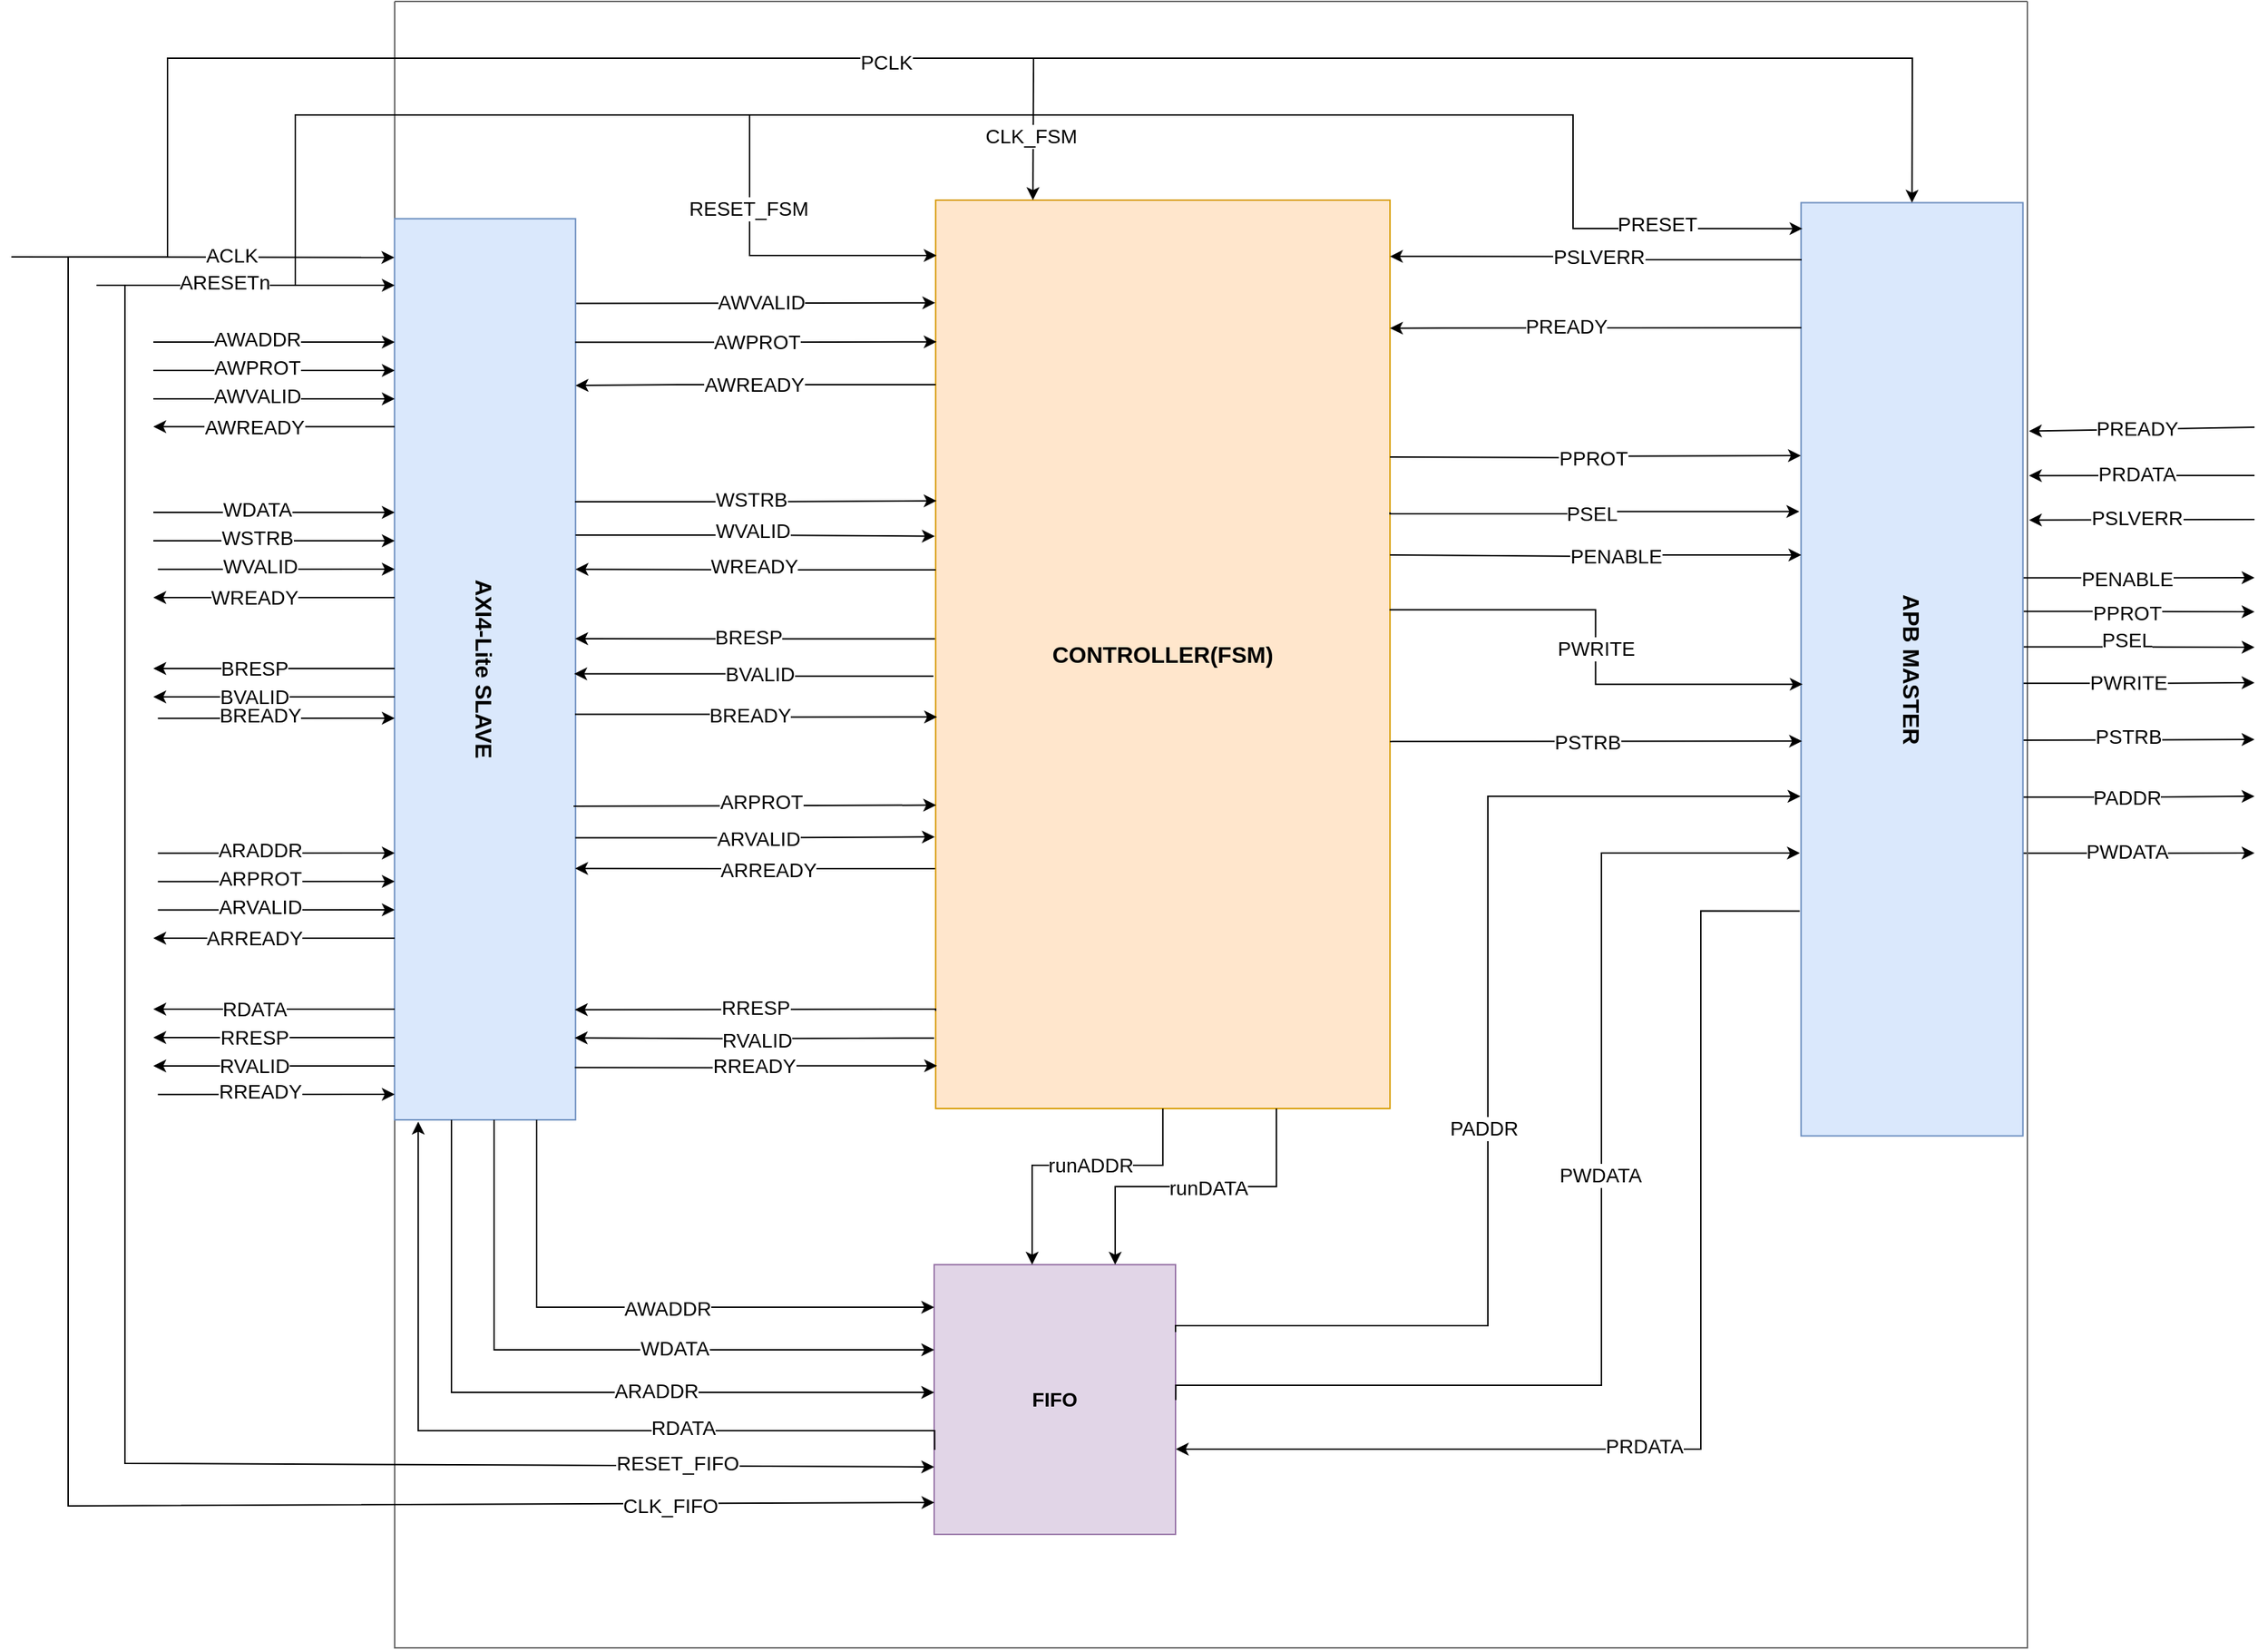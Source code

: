 <mxfile version="22.0.2" type="device">
  <diagram name="Страница — 1" id="JkBMAs6PX4Z9KeJ2yEXs">
    <mxGraphModel dx="1560" dy="1100" grid="1" gridSize="10" guides="1" tooltips="1" connect="1" arrows="1" fold="1" page="1" pageScale="1" pageWidth="827" pageHeight="1169" math="0" shadow="0">
      <root>
        <mxCell id="0" />
        <mxCell id="1" parent="0" />
        <mxCell id="YqVU-Yj3tgwoMbA_o4SS-303" style="edgeStyle=orthogonalEdgeStyle;rounded=0;orthogonalLoop=1;jettySize=auto;html=1;exitX=0.697;exitY=0.008;exitDx=0;exitDy=0;exitPerimeter=0;" parent="1" source="YqVU-Yj3tgwoMbA_o4SS-73" edge="1">
          <mxGeometry relative="1" as="geometry">
            <mxPoint x="1660" y="680" as="targetPoint" />
          </mxGeometry>
        </mxCell>
        <mxCell id="YqVU-Yj3tgwoMbA_o4SS-307" value="PWDATA" style="edgeLabel;html=1;align=center;verticalAlign=middle;resizable=0;points=[];fontSize=14;" parent="YqVU-Yj3tgwoMbA_o4SS-303" vertex="1" connectable="0">
          <mxGeometry x="-0.385" y="1" relative="1" as="geometry">
            <mxPoint x="24" as="offset" />
          </mxGeometry>
        </mxCell>
        <mxCell id="YqVU-Yj3tgwoMbA_o4SS-4" value="" style="swimlane;startSize=0;fillColor=#f5f5f5;fontColor=#333333;strokeColor=#666666;" parent="1" vertex="1">
          <mxGeometry x="350" y="80" width="1150" height="1160" as="geometry">
            <mxRectangle x="300" y="190" width="50" height="40" as="alternateBounds" />
          </mxGeometry>
        </mxCell>
        <mxCell id="YqVU-Yj3tgwoMbA_o4SS-167" style="edgeStyle=orthogonalEdgeStyle;rounded=0;orthogonalLoop=1;jettySize=auto;html=1;exitX=0.094;exitY=-0.009;exitDx=0;exitDy=0;exitPerimeter=0;entryX=-0.001;entryY=0.113;entryDx=0;entryDy=0;entryPerimeter=0;" parent="YqVU-Yj3tgwoMbA_o4SS-4" source="YqVU-Yj3tgwoMbA_o4SS-27" target="YqVU-Yj3tgwoMbA_o4SS-76" edge="1">
          <mxGeometry relative="1" as="geometry">
            <mxPoint x="126.235" y="224.697" as="sourcePoint" />
            <mxPoint x="381.07" y="200.426" as="targetPoint" />
            <Array as="points">
              <mxPoint x="126" y="213" />
            </Array>
          </mxGeometry>
        </mxCell>
        <mxCell id="YqVU-Yj3tgwoMbA_o4SS-277" value="&lt;font style=&quot;font-size: 14px;&quot;&gt;AWVALID&lt;/font&gt;" style="edgeLabel;html=1;align=center;verticalAlign=middle;resizable=0;points=[];" parent="YqVU-Yj3tgwoMbA_o4SS-167" vertex="1" connectable="0">
          <mxGeometry x="0.046" y="1" relative="1" as="geometry">
            <mxPoint as="offset" />
          </mxGeometry>
        </mxCell>
        <mxCell id="YqVU-Yj3tgwoMbA_o4SS-27" value="&lt;font size=&quot;1&quot; style=&quot;&quot;&gt;&lt;b style=&quot;font-size: 16px;&quot;&gt;AXI4-Lite SLAVE&lt;/b&gt;&lt;/font&gt;" style="rounded=0;whiteSpace=wrap;html=1;rotation=90;fillColor=#dae8fc;strokeColor=#6c8ebf;" parent="YqVU-Yj3tgwoMbA_o4SS-4" vertex="1">
          <mxGeometry x="-253.8" y="406.8" width="634.87" height="127.5" as="geometry" />
        </mxCell>
        <mxCell id="YqVU-Yj3tgwoMbA_o4SS-251" style="edgeStyle=orthogonalEdgeStyle;rounded=0;orthogonalLoop=1;jettySize=auto;html=1;exitX=0.759;exitY=1.006;exitDx=0;exitDy=0;exitPerimeter=0;entryX=1.001;entryY=0.689;entryDx=0;entryDy=0;entryPerimeter=0;" parent="YqVU-Yj3tgwoMbA_o4SS-4" source="YqVU-Yj3tgwoMbA_o4SS-73" target="YqVU-Yj3tgwoMbA_o4SS-75" edge="1">
          <mxGeometry relative="1" as="geometry">
            <mxPoint x="981" y="640" as="sourcePoint" />
            <mxPoint x="550" y="1010" as="targetPoint" />
            <Array as="points">
              <mxPoint x="920" y="641" />
              <mxPoint x="920" y="1020" />
              <mxPoint x="550" y="1020" />
            </Array>
          </mxGeometry>
        </mxCell>
        <mxCell id="YqVU-Yj3tgwoMbA_o4SS-252" value="PRDATA" style="edgeLabel;html=1;align=center;verticalAlign=middle;resizable=0;points=[];fontSize=14;" parent="YqVU-Yj3tgwoMbA_o4SS-251" vertex="1" connectable="0">
          <mxGeometry x="0.193" y="-2" relative="1" as="geometry">
            <mxPoint as="offset" />
          </mxGeometry>
        </mxCell>
        <mxCell id="YqVU-Yj3tgwoMbA_o4SS-300" style="edgeStyle=orthogonalEdgeStyle;rounded=0;orthogonalLoop=1;jettySize=auto;html=1;exitX=0.515;exitY=0.004;exitDx=0;exitDy=0;exitPerimeter=0;" parent="YqVU-Yj3tgwoMbA_o4SS-4" source="YqVU-Yj3tgwoMbA_o4SS-73" edge="1">
          <mxGeometry relative="1" as="geometry">
            <mxPoint x="1310" y="480" as="targetPoint" />
            <mxPoint x="1150" y="480" as="sourcePoint" />
          </mxGeometry>
        </mxCell>
        <mxCell id="YqVU-Yj3tgwoMbA_o4SS-310" value="PWRITE" style="edgeLabel;html=1;align=center;verticalAlign=middle;resizable=0;points=[];fontSize=14;" parent="YqVU-Yj3tgwoMbA_o4SS-300" vertex="1" connectable="0">
          <mxGeometry x="-0.422" y="1" relative="1" as="geometry">
            <mxPoint x="27" as="offset" />
          </mxGeometry>
        </mxCell>
        <mxCell id="YqVU-Yj3tgwoMbA_o4SS-301" style="edgeStyle=orthogonalEdgeStyle;rounded=0;orthogonalLoop=1;jettySize=auto;html=1;exitX=0.576;exitY=0.003;exitDx=0;exitDy=0;exitPerimeter=0;" parent="YqVU-Yj3tgwoMbA_o4SS-4" source="YqVU-Yj3tgwoMbA_o4SS-73" edge="1">
          <mxGeometry relative="1" as="geometry">
            <mxPoint x="1310" y="520" as="targetPoint" />
          </mxGeometry>
        </mxCell>
        <mxCell id="YqVU-Yj3tgwoMbA_o4SS-305" value="PSTRB" style="edgeLabel;html=1;align=center;verticalAlign=middle;resizable=0;points=[];fontSize=14;" parent="YqVU-Yj3tgwoMbA_o4SS-301" vertex="1" connectable="0">
          <mxGeometry x="-0.342" y="3" relative="1" as="geometry">
            <mxPoint x="20" as="offset" />
          </mxGeometry>
        </mxCell>
        <mxCell id="YqVU-Yj3tgwoMbA_o4SS-302" style="edgeStyle=orthogonalEdgeStyle;rounded=0;orthogonalLoop=1;jettySize=auto;html=1;exitX=0.637;exitY=0.007;exitDx=0;exitDy=0;exitPerimeter=0;" parent="YqVU-Yj3tgwoMbA_o4SS-4" source="YqVU-Yj3tgwoMbA_o4SS-73" edge="1">
          <mxGeometry relative="1" as="geometry">
            <mxPoint x="1310" y="560" as="targetPoint" />
          </mxGeometry>
        </mxCell>
        <mxCell id="YqVU-Yj3tgwoMbA_o4SS-306" value="PADDR" style="edgeLabel;html=1;align=center;verticalAlign=middle;resizable=0;points=[];fontSize=14;" parent="YqVU-Yj3tgwoMbA_o4SS-302" vertex="1" connectable="0">
          <mxGeometry x="-0.344" relative="1" as="geometry">
            <mxPoint x="20" as="offset" />
          </mxGeometry>
        </mxCell>
        <mxCell id="nNxSiZorHpoFTgcd2dXO-3" style="edgeStyle=orthogonalEdgeStyle;rounded=0;orthogonalLoop=1;jettySize=auto;html=1;exitX=0.438;exitY=-0.003;exitDx=0;exitDy=0;exitPerimeter=0;" edge="1" parent="YqVU-Yj3tgwoMbA_o4SS-4" source="YqVU-Yj3tgwoMbA_o4SS-73">
          <mxGeometry relative="1" as="geometry">
            <mxPoint x="1310" y="430" as="targetPoint" />
          </mxGeometry>
        </mxCell>
        <mxCell id="nNxSiZorHpoFTgcd2dXO-6" value="&lt;font style=&quot;font-size: 14px;&quot;&gt;PPROT&lt;/font&gt;" style="edgeLabel;html=1;align=center;verticalAlign=middle;resizable=0;points=[];" vertex="1" connectable="0" parent="nNxSiZorHpoFTgcd2dXO-3">
          <mxGeometry x="-0.213" y="-1" relative="1" as="geometry">
            <mxPoint x="8" as="offset" />
          </mxGeometry>
        </mxCell>
        <mxCell id="nNxSiZorHpoFTgcd2dXO-7" style="edgeStyle=orthogonalEdgeStyle;rounded=0;orthogonalLoop=1;jettySize=auto;html=1;exitX=0.476;exitY=-0.003;exitDx=0;exitDy=0;exitPerimeter=0;" edge="1" parent="YqVU-Yj3tgwoMbA_o4SS-4" source="YqVU-Yj3tgwoMbA_o4SS-73">
          <mxGeometry relative="1" as="geometry">
            <mxPoint x="1310" y="455" as="targetPoint" />
          </mxGeometry>
        </mxCell>
        <mxCell id="nNxSiZorHpoFTgcd2dXO-8" value="&lt;font style=&quot;font-size: 14px;&quot;&gt;PSEL&lt;/font&gt;" style="edgeLabel;html=1;align=center;verticalAlign=middle;resizable=0;points=[];" vertex="1" connectable="0" parent="nNxSiZorHpoFTgcd2dXO-7">
          <mxGeometry x="-0.151" relative="1" as="geometry">
            <mxPoint x="3" y="-5" as="offset" />
          </mxGeometry>
        </mxCell>
        <mxCell id="nNxSiZorHpoFTgcd2dXO-11" style="edgeStyle=orthogonalEdgeStyle;rounded=0;orthogonalLoop=1;jettySize=auto;html=1;exitX=0.402;exitY=0.002;exitDx=0;exitDy=0;exitPerimeter=0;" edge="1" parent="YqVU-Yj3tgwoMbA_o4SS-4" source="YqVU-Yj3tgwoMbA_o4SS-73">
          <mxGeometry relative="1" as="geometry">
            <mxPoint x="1310" y="406" as="targetPoint" />
          </mxGeometry>
        </mxCell>
        <mxCell id="nNxSiZorHpoFTgcd2dXO-12" value="&lt;font style=&quot;font-size: 14px;&quot;&gt;PENABLE&lt;/font&gt;" style="edgeLabel;html=1;align=center;verticalAlign=middle;resizable=0;points=[];" vertex="1" connectable="0" parent="nNxSiZorHpoFTgcd2dXO-11">
          <mxGeometry x="-0.126" y="-1" relative="1" as="geometry">
            <mxPoint x="2" as="offset" />
          </mxGeometry>
        </mxCell>
        <mxCell id="YqVU-Yj3tgwoMbA_o4SS-73" value="&lt;font size=&quot;1&quot; style=&quot;&quot;&gt;&lt;b style=&quot;font-size: 16px;&quot;&gt;APB MASTER&lt;/b&gt;&lt;/font&gt;" style="rounded=0;whiteSpace=wrap;html=1;rotation=90;fillColor=#dae8fc;strokeColor=#6c8ebf;" parent="YqVU-Yj3tgwoMbA_o4SS-4" vertex="1">
          <mxGeometry x="740" y="392.42" width="657.5" height="156.25" as="geometry" />
        </mxCell>
        <mxCell id="YqVU-Yj3tgwoMbA_o4SS-75" value="&lt;b&gt;&lt;font style=&quot;font-size: 14px;&quot;&gt;FIFO&lt;/font&gt;&lt;/b&gt;" style="rounded=0;whiteSpace=wrap;html=1;fillColor=#e1d5e7;strokeColor=#9673a6;" parent="YqVU-Yj3tgwoMbA_o4SS-4" vertex="1">
          <mxGeometry x="380" y="890" width="170" height="190" as="geometry" />
        </mxCell>
        <mxCell id="YqVU-Yj3tgwoMbA_o4SS-204" style="edgeStyle=orthogonalEdgeStyle;rounded=0;orthogonalLoop=1;jettySize=auto;html=1;exitX=-0.001;exitY=0.483;exitDx=0;exitDy=0;exitPerimeter=0;entryX=0.466;entryY=0.002;entryDx=0;entryDy=0;entryPerimeter=0;" parent="YqVU-Yj3tgwoMbA_o4SS-4" source="YqVU-Yj3tgwoMbA_o4SS-76" target="YqVU-Yj3tgwoMbA_o4SS-27" edge="1">
          <mxGeometry relative="1" as="geometry">
            <mxPoint x="381.07" y="439.996" as="sourcePoint" />
            <mxPoint x="125.785" y="453.651" as="targetPoint" />
          </mxGeometry>
        </mxCell>
        <mxCell id="YqVU-Yj3tgwoMbA_o4SS-205" value="BRESP" style="edgeLabel;html=1;align=center;verticalAlign=middle;resizable=0;points=[];fontSize=14;" parent="YqVU-Yj3tgwoMbA_o4SS-204" vertex="1" connectable="0">
          <mxGeometry x="0.041" y="-1" relative="1" as="geometry">
            <mxPoint as="offset" />
          </mxGeometry>
        </mxCell>
        <mxCell id="YqVU-Yj3tgwoMbA_o4SS-214" style="edgeStyle=orthogonalEdgeStyle;rounded=0;orthogonalLoop=1;jettySize=auto;html=1;exitX=0;exitY=0.736;exitDx=0;exitDy=0;exitPerimeter=0;entryX=0.721;entryY=0.002;entryDx=0;entryDy=0;entryPerimeter=0;" parent="YqVU-Yj3tgwoMbA_o4SS-4" source="YqVU-Yj3tgwoMbA_o4SS-76" target="YqVU-Yj3tgwoMbA_o4SS-27" edge="1">
          <mxGeometry relative="1" as="geometry">
            <mxPoint x="125.465" y="607.808" as="targetPoint" />
            <mxPoint x="381.07" y="622.192" as="sourcePoint" />
            <Array as="points" />
          </mxGeometry>
        </mxCell>
        <mxCell id="YqVU-Yj3tgwoMbA_o4SS-215" value="ARREADY" style="edgeLabel;html=1;align=center;verticalAlign=middle;resizable=0;points=[];fontSize=14;" parent="YqVU-Yj3tgwoMbA_o4SS-214" vertex="1" connectable="0">
          <mxGeometry x="-0.067" y="1" relative="1" as="geometry">
            <mxPoint as="offset" />
          </mxGeometry>
        </mxCell>
        <mxCell id="YqVU-Yj3tgwoMbA_o4SS-76" value="&lt;b&gt;&lt;font style=&quot;font-size: 16px;&quot;&gt;CONTROLLER(FSM)&lt;/font&gt;&lt;/b&gt;" style="rounded=0;whiteSpace=wrap;html=1;fillColor=#ffe6cc;strokeColor=#d79b00;" parent="YqVU-Yj3tgwoMbA_o4SS-4" vertex="1">
          <mxGeometry x="381.07" y="140" width="320" height="640" as="geometry" />
        </mxCell>
        <mxCell id="YqVU-Yj3tgwoMbA_o4SS-84" style="edgeStyle=orthogonalEdgeStyle;rounded=0;orthogonalLoop=1;jettySize=auto;html=1;exitX=0.75;exitY=1;exitDx=0;exitDy=0;entryX=0.75;entryY=0;entryDx=0;entryDy=0;" parent="YqVU-Yj3tgwoMbA_o4SS-4" source="YqVU-Yj3tgwoMbA_o4SS-76" target="YqVU-Yj3tgwoMbA_o4SS-75" edge="1">
          <mxGeometry relative="1" as="geometry">
            <mxPoint x="540" y="550" as="targetPoint" />
          </mxGeometry>
        </mxCell>
        <mxCell id="YqVU-Yj3tgwoMbA_o4SS-120" value="runDATA" style="edgeLabel;html=1;align=center;verticalAlign=middle;resizable=0;points=[];fontSize=14;" parent="YqVU-Yj3tgwoMbA_o4SS-84" vertex="1" connectable="0">
          <mxGeometry x="-0.076" y="1" relative="1" as="geometry">
            <mxPoint as="offset" />
          </mxGeometry>
        </mxCell>
        <mxCell id="YqVU-Yj3tgwoMbA_o4SS-87" style="edgeStyle=orthogonalEdgeStyle;rounded=0;orthogonalLoop=1;jettySize=auto;html=1;exitX=0.5;exitY=1;exitDx=0;exitDy=0;" parent="YqVU-Yj3tgwoMbA_o4SS-4" source="YqVU-Yj3tgwoMbA_o4SS-76" target="YqVU-Yj3tgwoMbA_o4SS-76" edge="1">
          <mxGeometry relative="1" as="geometry" />
        </mxCell>
        <mxCell id="YqVU-Yj3tgwoMbA_o4SS-171" style="edgeStyle=orthogonalEdgeStyle;rounded=0;orthogonalLoop=1;jettySize=auto;html=1;entryX=0.185;entryY=0;entryDx=0;entryDy=0;entryPerimeter=0;" parent="YqVU-Yj3tgwoMbA_o4SS-4" target="YqVU-Yj3tgwoMbA_o4SS-27" edge="1">
          <mxGeometry relative="1" as="geometry">
            <mxPoint x="381.07" y="270" as="sourcePoint" />
            <mxPoint x="130" y="270" as="targetPoint" />
            <Array as="points">
              <mxPoint x="200" y="270" />
            </Array>
          </mxGeometry>
        </mxCell>
        <mxCell id="YqVU-Yj3tgwoMbA_o4SS-271" value="&lt;font style=&quot;font-size: 14px;&quot;&gt;AWREADY&lt;/font&gt;" style="edgeLabel;html=1;align=center;verticalAlign=middle;resizable=0;points=[];" parent="YqVU-Yj3tgwoMbA_o4SS-171" vertex="1" connectable="0">
          <mxGeometry x="0.009" relative="1" as="geometry">
            <mxPoint as="offset" />
          </mxGeometry>
        </mxCell>
        <mxCell id="YqVU-Yj3tgwoMbA_o4SS-182" style="edgeStyle=orthogonalEdgeStyle;rounded=0;orthogonalLoop=1;jettySize=auto;html=1;exitX=0.314;exitY=0.003;exitDx=0;exitDy=0;exitPerimeter=0;entryX=0.002;entryY=0.331;entryDx=0;entryDy=0;entryPerimeter=0;" parent="YqVU-Yj3tgwoMbA_o4SS-4" source="YqVU-Yj3tgwoMbA_o4SS-27" target="YqVU-Yj3tgwoMbA_o4SS-76" edge="1">
          <mxGeometry relative="1" as="geometry">
            <mxPoint x="128.538" y="352.416" as="sourcePoint" />
            <mxPoint x="380" y="390" as="targetPoint" />
          </mxGeometry>
        </mxCell>
        <mxCell id="YqVU-Yj3tgwoMbA_o4SS-270" value="WSTRB" style="edgeLabel;html=1;align=center;verticalAlign=middle;resizable=0;points=[];fontSize=14;" parent="YqVU-Yj3tgwoMbA_o4SS-182" vertex="1" connectable="0">
          <mxGeometry x="-0.028" y="2" relative="1" as="geometry">
            <mxPoint as="offset" />
          </mxGeometry>
        </mxCell>
        <mxCell id="YqVU-Yj3tgwoMbA_o4SS-184" style="edgeStyle=orthogonalEdgeStyle;rounded=0;orthogonalLoop=1;jettySize=auto;html=1;entryX=0.002;entryY=0.156;entryDx=0;entryDy=0;entryPerimeter=0;exitX=0.137;exitY=0.002;exitDx=0;exitDy=0;exitPerimeter=0;" parent="YqVU-Yj3tgwoMbA_o4SS-4" source="YqVU-Yj3tgwoMbA_o4SS-27" target="YqVU-Yj3tgwoMbA_o4SS-76" edge="1">
          <mxGeometry relative="1" as="geometry">
            <Array as="points" />
          </mxGeometry>
        </mxCell>
        <mxCell id="YqVU-Yj3tgwoMbA_o4SS-272" value="Text" style="edgeLabel;html=1;align=center;verticalAlign=middle;resizable=0;points=[];" parent="YqVU-Yj3tgwoMbA_o4SS-184" vertex="1" connectable="0">
          <mxGeometry x="-0.008" y="1" relative="1" as="geometry">
            <mxPoint as="offset" />
          </mxGeometry>
        </mxCell>
        <mxCell id="YqVU-Yj3tgwoMbA_o4SS-273" value="&lt;font style=&quot;font-size: 14px;&quot;&gt;AWPROT&lt;/font&gt;" style="edgeLabel;html=1;align=center;verticalAlign=middle;resizable=0;points=[];" parent="YqVU-Yj3tgwoMbA_o4SS-184" vertex="1" connectable="0">
          <mxGeometry x="0.002" relative="1" as="geometry">
            <mxPoint as="offset" />
          </mxGeometry>
        </mxCell>
        <mxCell id="YqVU-Yj3tgwoMbA_o4SS-186" style="edgeStyle=orthogonalEdgeStyle;rounded=0;orthogonalLoop=1;jettySize=auto;html=1;exitX=0.351;exitY=0;exitDx=0;exitDy=0;exitPerimeter=0;entryX=-0.002;entryY=0.37;entryDx=0;entryDy=0;entryPerimeter=0;" parent="YqVU-Yj3tgwoMbA_o4SS-4" source="YqVU-Yj3tgwoMbA_o4SS-27" target="YqVU-Yj3tgwoMbA_o4SS-76" edge="1">
          <mxGeometry relative="1" as="geometry">
            <mxPoint x="130" y="376" as="sourcePoint" />
            <mxPoint x="380" y="380" as="targetPoint" />
            <Array as="points" />
          </mxGeometry>
        </mxCell>
        <mxCell id="YqVU-Yj3tgwoMbA_o4SS-269" value="WVALID" style="edgeLabel;html=1;align=center;verticalAlign=middle;resizable=0;points=[];fontSize=14;" parent="YqVU-Yj3tgwoMbA_o4SS-186" vertex="1" connectable="0">
          <mxGeometry x="-0.021" y="3" relative="1" as="geometry">
            <mxPoint as="offset" />
          </mxGeometry>
        </mxCell>
        <mxCell id="YqVU-Yj3tgwoMbA_o4SS-188" style="edgeStyle=orthogonalEdgeStyle;rounded=0;orthogonalLoop=1;jettySize=auto;html=1;exitX=0;exitY=0.407;exitDx=0;exitDy=0;exitPerimeter=0;entryX=0.389;entryY=0;entryDx=0;entryDy=0;entryPerimeter=0;" parent="YqVU-Yj3tgwoMbA_o4SS-4" source="YqVU-Yj3tgwoMbA_o4SS-76" target="YqVU-Yj3tgwoMbA_o4SS-27" edge="1">
          <mxGeometry relative="1" as="geometry">
            <mxPoint x="380" y="399.996" as="sourcePoint" />
            <mxPoint x="123.93" y="400.06" as="targetPoint" />
          </mxGeometry>
        </mxCell>
        <mxCell id="YqVU-Yj3tgwoMbA_o4SS-268" value="WREADY" style="edgeLabel;html=1;align=center;verticalAlign=middle;resizable=0;points=[];fontSize=14;" parent="YqVU-Yj3tgwoMbA_o4SS-188" vertex="1" connectable="0">
          <mxGeometry x="0.011" y="-2" relative="1" as="geometry">
            <mxPoint as="offset" />
          </mxGeometry>
        </mxCell>
        <mxCell id="YqVU-Yj3tgwoMbA_o4SS-190" style="edgeStyle=orthogonalEdgeStyle;rounded=0;orthogonalLoop=1;jettySize=auto;html=1;" parent="YqVU-Yj3tgwoMbA_o4SS-4" source="YqVU-Yj3tgwoMbA_o4SS-76" edge="1">
          <mxGeometry relative="1" as="geometry">
            <mxPoint x="449" y="890" as="targetPoint" />
            <Array as="points">
              <mxPoint x="541" y="820" />
              <mxPoint x="449" y="820" />
            </Array>
          </mxGeometry>
        </mxCell>
        <mxCell id="YqVU-Yj3tgwoMbA_o4SS-199" value="runADDR" style="edgeLabel;html=1;align=center;verticalAlign=middle;resizable=0;points=[];fontSize=14;" parent="YqVU-Yj3tgwoMbA_o4SS-190" vertex="1" connectable="0">
          <mxGeometry x="-0.099" relative="1" as="geometry">
            <mxPoint as="offset" />
          </mxGeometry>
        </mxCell>
        <mxCell id="YqVU-Yj3tgwoMbA_o4SS-191" style="edgeStyle=orthogonalEdgeStyle;rounded=0;orthogonalLoop=1;jettySize=auto;html=1;" parent="YqVU-Yj3tgwoMbA_o4SS-4" edge="1">
          <mxGeometry relative="1" as="geometry">
            <mxPoint x="100" y="788" as="sourcePoint" />
            <mxPoint x="380" y="920" as="targetPoint" />
            <Array as="points">
              <mxPoint x="100" y="788" />
              <mxPoint x="100" y="920" />
            </Array>
          </mxGeometry>
        </mxCell>
        <mxCell id="YqVU-Yj3tgwoMbA_o4SS-260" value="AWADDR" style="edgeLabel;html=1;align=center;verticalAlign=middle;resizable=0;points=[];fontSize=14;" parent="YqVU-Yj3tgwoMbA_o4SS-191" vertex="1" connectable="0">
          <mxGeometry x="0.085" y="-1" relative="1" as="geometry">
            <mxPoint as="offset" />
          </mxGeometry>
        </mxCell>
        <mxCell id="YqVU-Yj3tgwoMbA_o4SS-206" style="edgeStyle=orthogonalEdgeStyle;rounded=0;orthogonalLoop=1;jettySize=auto;html=1;exitX=-0.005;exitY=0.524;exitDx=0;exitDy=0;entryX=0.505;entryY=0.007;entryDx=0;entryDy=0;exitPerimeter=0;entryPerimeter=0;" parent="YqVU-Yj3tgwoMbA_o4SS-4" source="YqVU-Yj3tgwoMbA_o4SS-76" target="YqVU-Yj3tgwoMbA_o4SS-27" edge="1">
          <mxGeometry relative="1" as="geometry" />
        </mxCell>
        <mxCell id="YqVU-Yj3tgwoMbA_o4SS-207" value="BVALID" style="edgeLabel;html=1;align=center;verticalAlign=middle;resizable=0;points=[];fontSize=14;" parent="YqVU-Yj3tgwoMbA_o4SS-206" vertex="1" connectable="0">
          <mxGeometry x="-0.033" y="-2" relative="1" as="geometry">
            <mxPoint as="offset" />
          </mxGeometry>
        </mxCell>
        <mxCell id="YqVU-Yj3tgwoMbA_o4SS-208" style="edgeStyle=orthogonalEdgeStyle;rounded=0;orthogonalLoop=1;jettySize=auto;html=1;exitX=0.55;exitY=0.003;exitDx=0;exitDy=0;entryX=0.003;entryY=0.569;entryDx=0;entryDy=0;entryPerimeter=0;exitPerimeter=0;" parent="YqVU-Yj3tgwoMbA_o4SS-4" source="YqVU-Yj3tgwoMbA_o4SS-27" target="YqVU-Yj3tgwoMbA_o4SS-76" edge="1">
          <mxGeometry relative="1" as="geometry">
            <mxPoint x="130.87" y="500.003" as="sourcePoint" />
            <mxPoint x="380" y="504.279" as="targetPoint" />
          </mxGeometry>
        </mxCell>
        <mxCell id="YqVU-Yj3tgwoMbA_o4SS-209" value="BREADY" style="edgeLabel;html=1;align=center;verticalAlign=middle;resizable=0;points=[];fontSize=14;" parent="YqVU-Yj3tgwoMbA_o4SS-208" vertex="1" connectable="0">
          <mxGeometry x="-0.042" relative="1" as="geometry">
            <mxPoint as="offset" />
          </mxGeometry>
        </mxCell>
        <mxCell id="YqVU-Yj3tgwoMbA_o4SS-210" style="edgeStyle=orthogonalEdgeStyle;rounded=0;orthogonalLoop=1;jettySize=auto;html=1;entryX=0.001;entryY=0.666;entryDx=0;entryDy=0;entryPerimeter=0;" parent="YqVU-Yj3tgwoMbA_o4SS-4" target="YqVU-Yj3tgwoMbA_o4SS-76" edge="1">
          <mxGeometry relative="1" as="geometry">
            <mxPoint x="130" y="567" as="sourcePoint" />
            <mxPoint x="379.15" y="566.203" as="targetPoint" />
            <Array as="points">
              <mxPoint x="126" y="567" />
            </Array>
          </mxGeometry>
        </mxCell>
        <mxCell id="YqVU-Yj3tgwoMbA_o4SS-211" value="ARPROT" style="edgeLabel;html=1;align=center;verticalAlign=middle;resizable=0;points=[];fontSize=14;" parent="YqVU-Yj3tgwoMbA_o4SS-210" vertex="1" connectable="0">
          <mxGeometry x="0.046" y="3" relative="1" as="geometry">
            <mxPoint as="offset" />
          </mxGeometry>
        </mxCell>
        <mxCell id="YqVU-Yj3tgwoMbA_o4SS-212" style="edgeStyle=orthogonalEdgeStyle;rounded=0;orthogonalLoop=1;jettySize=auto;html=1;exitX=0.687;exitY=0.001;exitDx=0;exitDy=0;exitPerimeter=0;entryX=-0.002;entryY=0.701;entryDx=0;entryDy=0;entryPerimeter=0;" parent="YqVU-Yj3tgwoMbA_o4SS-4" source="YqVU-Yj3tgwoMbA_o4SS-27" target="YqVU-Yj3tgwoMbA_o4SS-76" edge="1">
          <mxGeometry relative="1" as="geometry">
            <mxPoint x="130" y="588" as="sourcePoint" />
            <mxPoint x="380.08" y="588.35" as="targetPoint" />
            <Array as="points">
              <mxPoint x="252" y="589" />
            </Array>
          </mxGeometry>
        </mxCell>
        <mxCell id="YqVU-Yj3tgwoMbA_o4SS-266" value="ARVALID" style="edgeLabel;html=1;align=center;verticalAlign=middle;resizable=0;points=[];fontSize=14;" parent="YqVU-Yj3tgwoMbA_o4SS-212" vertex="1" connectable="0">
          <mxGeometry x="0.017" relative="1" as="geometry">
            <mxPoint as="offset" />
          </mxGeometry>
        </mxCell>
        <mxCell id="YqVU-Yj3tgwoMbA_o4SS-219" style="edgeStyle=orthogonalEdgeStyle;rounded=0;orthogonalLoop=1;jettySize=auto;html=1;exitX=1;exitY=0.25;exitDx=0;exitDy=0;entryX=0.637;entryY=1.003;entryDx=0;entryDy=0;entryPerimeter=0;" parent="YqVU-Yj3tgwoMbA_o4SS-4" source="YqVU-Yj3tgwoMbA_o4SS-75" target="YqVU-Yj3tgwoMbA_o4SS-73" edge="1">
          <mxGeometry relative="1" as="geometry">
            <Array as="points">
              <mxPoint x="550" y="933" />
              <mxPoint x="770" y="933" />
              <mxPoint x="770" y="560" />
              <mxPoint x="990" y="560" />
            </Array>
          </mxGeometry>
        </mxCell>
        <mxCell id="YqVU-Yj3tgwoMbA_o4SS-221" value="PADDR" style="edgeLabel;html=1;align=center;verticalAlign=middle;resizable=0;points=[];fontSize=14;" parent="YqVU-Yj3tgwoMbA_o4SS-219" vertex="1" connectable="0">
          <mxGeometry x="-0.111" y="3" relative="1" as="geometry">
            <mxPoint as="offset" />
          </mxGeometry>
        </mxCell>
        <mxCell id="YqVU-Yj3tgwoMbA_o4SS-220" style="edgeStyle=orthogonalEdgeStyle;rounded=0;orthogonalLoop=1;jettySize=auto;html=1;exitX=1.001;exitY=0.502;exitDx=0;exitDy=0;exitPerimeter=0;entryX=0.696;entryY=1.005;entryDx=0;entryDy=0;entryPerimeter=0;" parent="YqVU-Yj3tgwoMbA_o4SS-4" source="YqVU-Yj3tgwoMbA_o4SS-75" target="YqVU-Yj3tgwoMbA_o4SS-73" edge="1">
          <mxGeometry relative="1" as="geometry">
            <mxPoint x="981" y="480" as="targetPoint" />
            <Array as="points">
              <mxPoint x="550" y="975" />
              <mxPoint x="850" y="975" />
              <mxPoint x="850" y="600" />
              <mxPoint x="990" y="600" />
            </Array>
          </mxGeometry>
        </mxCell>
        <mxCell id="YqVU-Yj3tgwoMbA_o4SS-222" value="PWDATA" style="edgeLabel;html=1;align=center;verticalAlign=middle;resizable=0;points=[];fontSize=14;" parent="YqVU-Yj3tgwoMbA_o4SS-220" vertex="1" connectable="0">
          <mxGeometry x="0.109" y="1" relative="1" as="geometry">
            <mxPoint as="offset" />
          </mxGeometry>
        </mxCell>
        <mxCell id="YqVU-Yj3tgwoMbA_o4SS-223" style="edgeStyle=orthogonalEdgeStyle;rounded=0;orthogonalLoop=1;jettySize=auto;html=1;entryX=0.862;entryY=0.001;entryDx=0;entryDy=0;entryPerimeter=0;exitX=0.001;exitY=0.889;exitDx=0;exitDy=0;exitPerimeter=0;" parent="YqVU-Yj3tgwoMbA_o4SS-4" edge="1">
          <mxGeometry relative="1" as="geometry">
            <mxPoint x="381.04" y="711.18" as="sourcePoint" />
            <mxPoint x="126.907" y="710.373" as="targetPoint" />
            <Array as="points">
              <mxPoint x="380.65" y="710" />
              <mxPoint x="349.65" y="710" />
            </Array>
          </mxGeometry>
        </mxCell>
        <mxCell id="YqVU-Yj3tgwoMbA_o4SS-265" value="RRESP" style="edgeLabel;html=1;align=center;verticalAlign=middle;resizable=0;points=[];fontSize=14;fontStyle=0;labelPosition=center;verticalLabelPosition=middle;" parent="YqVU-Yj3tgwoMbA_o4SS-223" vertex="1" connectable="0">
          <mxGeometry x="0.008" y="-1" relative="1" as="geometry">
            <mxPoint as="offset" />
          </mxGeometry>
        </mxCell>
        <mxCell id="YqVU-Yj3tgwoMbA_o4SS-225" style="edgeStyle=orthogonalEdgeStyle;rounded=0;orthogonalLoop=1;jettySize=auto;html=1;entryX=0.909;entryY=-0.009;entryDx=0;entryDy=0;entryPerimeter=0;exitX=0.002;exitY=0.936;exitDx=0;exitDy=0;exitPerimeter=0;" parent="YqVU-Yj3tgwoMbA_o4SS-4" edge="1">
          <mxGeometry relative="1" as="geometry">
            <mxPoint x="380.0" y="730.32" as="sourcePoint" />
            <mxPoint x="126.823" y="730.212" as="targetPoint" />
          </mxGeometry>
        </mxCell>
        <mxCell id="YqVU-Yj3tgwoMbA_o4SS-226" value="RVALID" style="edgeLabel;html=1;align=center;verticalAlign=middle;resizable=0;points=[];fontSize=14;fontStyle=0;labelPosition=center;verticalLabelPosition=middle;" parent="YqVU-Yj3tgwoMbA_o4SS-225" vertex="1" connectable="0">
          <mxGeometry x="-0.015" y="1" relative="1" as="geometry">
            <mxPoint x="-1" as="offset" />
          </mxGeometry>
        </mxCell>
        <mxCell id="YqVU-Yj3tgwoMbA_o4SS-227" style="edgeStyle=orthogonalEdgeStyle;rounded=0;orthogonalLoop=1;jettySize=auto;html=1;exitX=0.942;exitY=0.004;exitDx=0;exitDy=0;entryX=0.003;entryY=0.953;entryDx=0;entryDy=0;entryPerimeter=0;exitPerimeter=0;" parent="YqVU-Yj3tgwoMbA_o4SS-4" source="YqVU-Yj3tgwoMbA_o4SS-27" target="YqVU-Yj3tgwoMbA_o4SS-76" edge="1">
          <mxGeometry relative="1" as="geometry" />
        </mxCell>
        <mxCell id="YqVU-Yj3tgwoMbA_o4SS-228" value="RREADY" style="edgeLabel;html=1;align=center;verticalAlign=middle;resizable=0;points=[];fontSize=14;fontStyle=0;labelPosition=center;verticalLabelPosition=middle;" parent="YqVU-Yj3tgwoMbA_o4SS-227" vertex="1" connectable="0">
          <mxGeometry x="-0.021" y="1" relative="1" as="geometry">
            <mxPoint as="offset" />
          </mxGeometry>
        </mxCell>
        <mxCell id="YqVU-Yj3tgwoMbA_o4SS-230" style="edgeStyle=orthogonalEdgeStyle;rounded=0;orthogonalLoop=1;jettySize=auto;html=1;entryX=0.334;entryY=1.001;entryDx=0;entryDy=0;entryPerimeter=0;exitX=1;exitY=0.25;exitDx=0;exitDy=0;" parent="YqVU-Yj3tgwoMbA_o4SS-4" edge="1">
          <mxGeometry relative="1" as="geometry">
            <mxPoint x="701.07" y="321.02" as="sourcePoint" />
            <mxPoint x="990.469" y="320.0" as="targetPoint" />
          </mxGeometry>
        </mxCell>
        <mxCell id="YqVU-Yj3tgwoMbA_o4SS-231" value="PPROT" style="edgeLabel;html=1;align=center;verticalAlign=middle;resizable=0;points=[];fontSize=14;" parent="YqVU-Yj3tgwoMbA_o4SS-230" vertex="1" connectable="0">
          <mxGeometry x="-0.02" relative="1" as="geometry">
            <mxPoint as="offset" />
          </mxGeometry>
        </mxCell>
        <mxCell id="YqVU-Yj3tgwoMbA_o4SS-232" style="edgeStyle=orthogonalEdgeStyle;rounded=0;orthogonalLoop=1;jettySize=auto;html=1;exitX=1.003;exitY=0.31;exitDx=0;exitDy=0;entryX=0.331;entryY=1.008;entryDx=0;entryDy=0;entryPerimeter=0;exitPerimeter=0;" parent="YqVU-Yj3tgwoMbA_o4SS-4" target="YqVU-Yj3tgwoMbA_o4SS-73" edge="1">
          <mxGeometry relative="1" as="geometry">
            <mxPoint x="701.07" y="360.0" as="sourcePoint" />
            <mxPoint x="988.727" y="360.03" as="targetPoint" />
            <Array as="points">
              <mxPoint x="846" y="361" />
              <mxPoint x="846" y="359" />
            </Array>
          </mxGeometry>
        </mxCell>
        <mxCell id="YqVU-Yj3tgwoMbA_o4SS-233" value="PSEL" style="edgeLabel;html=1;align=center;verticalAlign=middle;resizable=0;points=[];fontSize=14;" parent="YqVU-Yj3tgwoMbA_o4SS-232" vertex="1" connectable="0">
          <mxGeometry x="-0.019" relative="1" as="geometry">
            <mxPoint as="offset" />
          </mxGeometry>
        </mxCell>
        <mxCell id="YqVU-Yj3tgwoMbA_o4SS-234" style="edgeStyle=orthogonalEdgeStyle;rounded=0;orthogonalLoop=1;jettySize=auto;html=1;exitX=1;exitY=0.25;exitDx=0;exitDy=0;entryX=0.442;entryY=0.999;entryDx=0;entryDy=0;entryPerimeter=0;" parent="YqVU-Yj3tgwoMbA_o4SS-4" edge="1">
          <mxGeometry relative="1" as="geometry">
            <mxPoint x="701.07" y="390.01" as="sourcePoint" />
            <mxPoint x="990.781" y="390.0" as="targetPoint" />
            <Array as="points">
              <mxPoint x="846" y="391.01" />
            </Array>
          </mxGeometry>
        </mxCell>
        <mxCell id="YqVU-Yj3tgwoMbA_o4SS-235" value="PENABLE" style="edgeLabel;html=1;align=center;verticalAlign=middle;resizable=0;points=[];fontSize=14;" parent="YqVU-Yj3tgwoMbA_o4SS-234" vertex="1" connectable="0">
          <mxGeometry x="0.1" y="-1" relative="1" as="geometry">
            <mxPoint as="offset" />
          </mxGeometry>
        </mxCell>
        <mxCell id="YqVU-Yj3tgwoMbA_o4SS-236" style="edgeStyle=orthogonalEdgeStyle;rounded=0;orthogonalLoop=1;jettySize=auto;html=1;entryX=0.516;entryY=0.993;entryDx=0;entryDy=0;entryPerimeter=0;exitX=0.999;exitY=0.451;exitDx=0;exitDy=0;exitPerimeter=0;" parent="YqVU-Yj3tgwoMbA_o4SS-4" source="YqVU-Yj3tgwoMbA_o4SS-76" target="YqVU-Yj3tgwoMbA_o4SS-73" edge="1">
          <mxGeometry relative="1" as="geometry">
            <Array as="points" />
          </mxGeometry>
        </mxCell>
        <mxCell id="YqVU-Yj3tgwoMbA_o4SS-237" value="PWRITE" style="edgeLabel;html=1;align=center;verticalAlign=middle;resizable=0;points=[];fontSize=14;" parent="YqVU-Yj3tgwoMbA_o4SS-236" vertex="1" connectable="0">
          <mxGeometry x="0.003" relative="1" as="geometry">
            <mxPoint as="offset" />
          </mxGeometry>
        </mxCell>
        <mxCell id="YqVU-Yj3tgwoMbA_o4SS-238" style="edgeStyle=orthogonalEdgeStyle;rounded=0;orthogonalLoop=1;jettySize=auto;html=1;entryX=0.577;entryY=0.996;entryDx=0;entryDy=0;entryPerimeter=0;exitX=1;exitY=0.596;exitDx=0;exitDy=0;exitPerimeter=0;" parent="YqVU-Yj3tgwoMbA_o4SS-4" source="YqVU-Yj3tgwoMbA_o4SS-76" target="YqVU-Yj3tgwoMbA_o4SS-73" edge="1">
          <mxGeometry relative="1" as="geometry">
            <Array as="points">
              <mxPoint x="703" y="521" />
            </Array>
          </mxGeometry>
        </mxCell>
        <mxCell id="YqVU-Yj3tgwoMbA_o4SS-239" value="PSTRB" style="edgeLabel;html=1;align=center;verticalAlign=middle;resizable=0;points=[];fontSize=14;" parent="YqVU-Yj3tgwoMbA_o4SS-238" vertex="1" connectable="0">
          <mxGeometry x="-0.044" relative="1" as="geometry">
            <mxPoint as="offset" />
          </mxGeometry>
        </mxCell>
        <mxCell id="YqVU-Yj3tgwoMbA_o4SS-240" style="edgeStyle=orthogonalEdgeStyle;rounded=0;orthogonalLoop=1;jettySize=auto;html=1;entryX=0.998;entryY=0.141;entryDx=0;entryDy=0;entryPerimeter=0;exitX=0.134;exitY=0.999;exitDx=0;exitDy=0;exitPerimeter=0;" parent="YqVU-Yj3tgwoMbA_o4SS-4" source="YqVU-Yj3tgwoMbA_o4SS-73" edge="1">
          <mxGeometry relative="1" as="geometry">
            <mxPoint x="990" y="230" as="sourcePoint" />
            <mxPoint x="701.08" y="230.24" as="targetPoint" />
            <Array as="points">
              <mxPoint x="701" y="230" />
            </Array>
          </mxGeometry>
        </mxCell>
        <mxCell id="YqVU-Yj3tgwoMbA_o4SS-241" value="PREADY" style="edgeLabel;html=1;align=center;verticalAlign=middle;resizable=0;points=[];fontSize=14;" parent="YqVU-Yj3tgwoMbA_o4SS-240" vertex="1" connectable="0">
          <mxGeometry x="0.148" y="-1" relative="1" as="geometry">
            <mxPoint as="offset" />
          </mxGeometry>
        </mxCell>
        <mxCell id="YqVU-Yj3tgwoMbA_o4SS-242" style="edgeStyle=orthogonalEdgeStyle;rounded=0;orthogonalLoop=1;jettySize=auto;html=1;entryX=1;entryY=0.062;entryDx=0;entryDy=0;entryPerimeter=0;" parent="YqVU-Yj3tgwoMbA_o4SS-4" target="YqVU-Yj3tgwoMbA_o4SS-76" edge="1">
          <mxGeometry relative="1" as="geometry">
            <mxPoint x="991" y="182" as="sourcePoint" />
            <mxPoint x="701.07" y="160" as="targetPoint" />
            <Array as="points">
              <mxPoint x="991" y="182" />
              <mxPoint x="846" y="181" />
              <mxPoint x="846" y="180" />
            </Array>
          </mxGeometry>
        </mxCell>
        <mxCell id="YqVU-Yj3tgwoMbA_o4SS-243" value="PSLVERR" style="edgeLabel;html=1;align=center;verticalAlign=middle;resizable=0;points=[];fontSize=14;" parent="YqVU-Yj3tgwoMbA_o4SS-242" vertex="1" connectable="0">
          <mxGeometry x="-0.022" y="-2" relative="1" as="geometry">
            <mxPoint as="offset" />
          </mxGeometry>
        </mxCell>
        <mxCell id="YqVU-Yj3tgwoMbA_o4SS-247" style="edgeStyle=orthogonalEdgeStyle;rounded=0;orthogonalLoop=1;jettySize=auto;html=1;entryX=0;entryY=0.316;entryDx=0;entryDy=0;entryPerimeter=0;" parent="YqVU-Yj3tgwoMbA_o4SS-4" target="YqVU-Yj3tgwoMbA_o4SS-75" edge="1">
          <mxGeometry relative="1" as="geometry">
            <mxPoint x="380" y="950" as="targetPoint" />
            <Array as="points">
              <mxPoint x="70" y="788" />
              <mxPoint x="70" y="950" />
            </Array>
            <mxPoint x="70" y="788" as="sourcePoint" />
          </mxGeometry>
        </mxCell>
        <mxCell id="YqVU-Yj3tgwoMbA_o4SS-248" value="WDATA" style="edgeLabel;html=1;align=center;verticalAlign=middle;resizable=0;points=[];fontSize=14;" parent="YqVU-Yj3tgwoMbA_o4SS-247" vertex="1" connectable="0">
          <mxGeometry x="0.223" y="1" relative="1" as="geometry">
            <mxPoint as="offset" />
          </mxGeometry>
        </mxCell>
        <mxCell id="YqVU-Yj3tgwoMbA_o4SS-249" style="edgeStyle=orthogonalEdgeStyle;rounded=0;orthogonalLoop=1;jettySize=auto;html=1;" parent="YqVU-Yj3tgwoMbA_o4SS-4" target="YqVU-Yj3tgwoMbA_o4SS-75" edge="1">
          <mxGeometry relative="1" as="geometry">
            <mxPoint x="40" y="788" as="sourcePoint" />
            <mxPoint x="381" y="990" as="targetPoint" />
            <Array as="points">
              <mxPoint x="40" y="980" />
            </Array>
          </mxGeometry>
        </mxCell>
        <mxCell id="YqVU-Yj3tgwoMbA_o4SS-287" value="ARADDR" style="edgeLabel;html=1;align=center;verticalAlign=middle;resizable=0;points=[];fontSize=14;" parent="YqVU-Yj3tgwoMbA_o4SS-249" vertex="1" connectable="0">
          <mxGeometry x="0.262" y="1" relative="1" as="geometry">
            <mxPoint as="offset" />
          </mxGeometry>
        </mxCell>
        <mxCell id="YqVU-Yj3tgwoMbA_o4SS-255" style="edgeStyle=orthogonalEdgeStyle;rounded=0;orthogonalLoop=1;jettySize=auto;html=1;exitX=0.002;exitY=0.687;exitDx=0;exitDy=0;entryX=1.002;entryY=0.869;entryDx=0;entryDy=0;entryPerimeter=0;exitPerimeter=0;" parent="YqVU-Yj3tgwoMbA_o4SS-4" source="YqVU-Yj3tgwoMbA_o4SS-75" target="YqVU-Yj3tgwoMbA_o4SS-27" edge="1">
          <mxGeometry relative="1" as="geometry">
            <mxPoint x="16" y="790" as="targetPoint" />
            <Array as="points">
              <mxPoint x="17" y="1007" />
            </Array>
          </mxGeometry>
        </mxCell>
        <mxCell id="YqVU-Yj3tgwoMbA_o4SS-256" value="RDATA" style="edgeLabel;html=1;align=center;verticalAlign=middle;resizable=0;points=[];fontSize=14;" parent="YqVU-Yj3tgwoMbA_o4SS-255" vertex="1" connectable="0">
          <mxGeometry x="-0.356" y="-2" relative="1" as="geometry">
            <mxPoint as="offset" />
          </mxGeometry>
        </mxCell>
        <mxCell id="YqVU-Yj3tgwoMbA_o4SS-279" value="" style="endArrow=classic;html=1;rounded=0;entryX=0;entryY=0.5;entryDx=0;entryDy=0;" parent="YqVU-Yj3tgwoMbA_o4SS-4" target="YqVU-Yj3tgwoMbA_o4SS-73" edge="1">
          <mxGeometry width="50" height="50" relative="1" as="geometry">
            <mxPoint x="-160" y="180" as="sourcePoint" />
            <mxPoint x="1019.688" y="49.375" as="targetPoint" />
            <Array as="points">
              <mxPoint x="-160" y="90" />
              <mxPoint x="-160" y="40" />
              <mxPoint x="450" y="40" />
              <mxPoint x="760" y="40" />
              <mxPoint x="910" y="40" />
              <mxPoint x="980" y="40" />
              <mxPoint x="1069" y="40" />
            </Array>
          </mxGeometry>
        </mxCell>
        <mxCell id="YqVU-Yj3tgwoMbA_o4SS-280" value="&lt;font style=&quot;font-size: 14px;&quot;&gt;PCLK&lt;/font&gt;" style="edgeLabel;html=1;align=center;verticalAlign=middle;resizable=0;points=[];" parent="YqVU-Yj3tgwoMbA_o4SS-279" vertex="1" connectable="0">
          <mxGeometry x="-0.121" y="-3" relative="1" as="geometry">
            <mxPoint x="-1" as="offset" />
          </mxGeometry>
        </mxCell>
        <mxCell id="YqVU-Yj3tgwoMbA_o4SS-291" value="" style="endArrow=classic;html=1;rounded=0;entryX=0.002;entryY=0.061;entryDx=0;entryDy=0;entryPerimeter=0;" parent="YqVU-Yj3tgwoMbA_o4SS-4" target="YqVU-Yj3tgwoMbA_o4SS-76" edge="1">
          <mxGeometry width="50" height="50" relative="1" as="geometry">
            <mxPoint x="-70" y="200" as="sourcePoint" />
            <mxPoint x="290" y="220" as="targetPoint" />
            <Array as="points">
              <mxPoint x="-70" y="80" />
              <mxPoint x="250" y="80" />
              <mxPoint x="250" y="179" />
            </Array>
          </mxGeometry>
        </mxCell>
        <mxCell id="YqVU-Yj3tgwoMbA_o4SS-292" value="&lt;font style=&quot;font-size: 14px;&quot;&gt;RESET_FSM&lt;/font&gt;" style="edgeLabel;html=1;align=center;verticalAlign=middle;resizable=0;points=[];" parent="YqVU-Yj3tgwoMbA_o4SS-291" vertex="1" connectable="0">
          <mxGeometry x="0.507" y="-1" relative="1" as="geometry">
            <mxPoint as="offset" />
          </mxGeometry>
        </mxCell>
        <mxCell id="YqVU-Yj3tgwoMbA_o4SS-297" value="" style="endArrow=classic;html=1;rounded=0;entryX=0.043;entryY=0.994;entryDx=0;entryDy=0;entryPerimeter=0;" parent="YqVU-Yj3tgwoMbA_o4SS-4" edge="1">
          <mxGeometry width="50" height="50" relative="1" as="geometry">
            <mxPoint x="250" y="80" as="sourcePoint" />
            <mxPoint x="991.562" y="160.067" as="targetPoint" />
            <Array as="points">
              <mxPoint x="640" y="80" />
              <mxPoint x="830" y="80" />
              <mxPoint x="830" y="160" />
            </Array>
          </mxGeometry>
        </mxCell>
        <mxCell id="YqVU-Yj3tgwoMbA_o4SS-298" value="&lt;font style=&quot;font-size: 14px;&quot;&gt;PRESET&lt;/font&gt;" style="edgeLabel;html=1;align=center;verticalAlign=middle;resizable=0;points=[];" parent="YqVU-Yj3tgwoMbA_o4SS-297" vertex="1" connectable="0">
          <mxGeometry x="0.751" y="3" relative="1" as="geometry">
            <mxPoint x="-1" as="offset" />
          </mxGeometry>
        </mxCell>
        <mxCell id="YqVU-Yj3tgwoMbA_o4SS-7" value="" style="endArrow=classic;html=1;rounded=0;entryX=0.043;entryY=1.001;entryDx=0;entryDy=0;entryPerimeter=0;" parent="1" target="YqVU-Yj3tgwoMbA_o4SS-27" edge="1">
          <mxGeometry width="50" height="50" relative="1" as="geometry">
            <mxPoint x="80" y="260" as="sourcePoint" />
            <mxPoint x="350" y="265" as="targetPoint" />
          </mxGeometry>
        </mxCell>
        <mxCell id="YqVU-Yj3tgwoMbA_o4SS-285" value="&lt;font style=&quot;font-size: 14px;&quot;&gt;ACLK&lt;/font&gt;" style="edgeLabel;html=1;align=center;verticalAlign=middle;resizable=0;points=[];" parent="YqVU-Yj3tgwoMbA_o4SS-7" vertex="1" connectable="0">
          <mxGeometry x="0.146" y="1" relative="1" as="geometry">
            <mxPoint as="offset" />
          </mxGeometry>
        </mxCell>
        <mxCell id="YqVU-Yj3tgwoMbA_o4SS-9" value="" style="edgeStyle=none;orthogonalLoop=1;jettySize=auto;html=1;rounded=0;" parent="1" edge="1">
          <mxGeometry width="100" relative="1" as="geometry">
            <mxPoint x="140" y="280" as="sourcePoint" />
            <mxPoint x="350" y="280" as="targetPoint" />
            <Array as="points" />
          </mxGeometry>
        </mxCell>
        <mxCell id="YqVU-Yj3tgwoMbA_o4SS-10" value="&lt;font style=&quot;font-size: 14px;&quot;&gt;ARESETn&lt;/font&gt;" style="edgeLabel;html=1;align=center;verticalAlign=middle;resizable=0;points=[];" parent="YqVU-Yj3tgwoMbA_o4SS-9" vertex="1" connectable="0">
          <mxGeometry x="-0.141" y="2" relative="1" as="geometry">
            <mxPoint as="offset" />
          </mxGeometry>
        </mxCell>
        <mxCell id="YqVU-Yj3tgwoMbA_o4SS-11" value="" style="edgeStyle=none;orthogonalLoop=1;jettySize=auto;html=1;rounded=0;" parent="1" edge="1">
          <mxGeometry width="100" relative="1" as="geometry">
            <mxPoint x="180" y="320" as="sourcePoint" />
            <mxPoint x="350" y="320" as="targetPoint" />
            <Array as="points" />
          </mxGeometry>
        </mxCell>
        <mxCell id="YqVU-Yj3tgwoMbA_o4SS-12" value="&lt;font style=&quot;font-size: 14px;&quot;&gt;AWADDR&lt;/font&gt;" style="edgeLabel;html=1;align=center;verticalAlign=middle;resizable=0;points=[];" parent="YqVU-Yj3tgwoMbA_o4SS-11" vertex="1" connectable="0">
          <mxGeometry x="-0.141" y="2" relative="1" as="geometry">
            <mxPoint as="offset" />
          </mxGeometry>
        </mxCell>
        <mxCell id="YqVU-Yj3tgwoMbA_o4SS-13" value="" style="edgeStyle=none;orthogonalLoop=1;jettySize=auto;html=1;rounded=0;" parent="1" edge="1">
          <mxGeometry width="100" relative="1" as="geometry">
            <mxPoint x="180" y="440" as="sourcePoint" />
            <mxPoint x="350" y="440" as="targetPoint" />
            <Array as="points" />
          </mxGeometry>
        </mxCell>
        <mxCell id="YqVU-Yj3tgwoMbA_o4SS-14" value="&lt;font style=&quot;font-size: 14px;&quot;&gt;WDATA&lt;/font&gt;" style="edgeLabel;html=1;align=center;verticalAlign=middle;resizable=0;points=[];" parent="YqVU-Yj3tgwoMbA_o4SS-13" vertex="1" connectable="0">
          <mxGeometry x="-0.141" y="2" relative="1" as="geometry">
            <mxPoint as="offset" />
          </mxGeometry>
        </mxCell>
        <mxCell id="YqVU-Yj3tgwoMbA_o4SS-17" value="" style="edgeStyle=none;orthogonalLoop=1;jettySize=auto;html=1;rounded=0;" parent="1" edge="1">
          <mxGeometry width="100" relative="1" as="geometry">
            <mxPoint x="180" y="340" as="sourcePoint" />
            <mxPoint x="350" y="340" as="targetPoint" />
            <Array as="points" />
          </mxGeometry>
        </mxCell>
        <mxCell id="YqVU-Yj3tgwoMbA_o4SS-18" value="&lt;span style=&quot;font-size: 14px;&quot;&gt;AWPROT&lt;/span&gt;" style="edgeLabel;html=1;align=center;verticalAlign=middle;resizable=0;points=[];" parent="YqVU-Yj3tgwoMbA_o4SS-17" vertex="1" connectable="0">
          <mxGeometry x="-0.141" y="2" relative="1" as="geometry">
            <mxPoint as="offset" />
          </mxGeometry>
        </mxCell>
        <mxCell id="YqVU-Yj3tgwoMbA_o4SS-19" value="" style="edgeStyle=none;orthogonalLoop=1;jettySize=auto;html=1;rounded=0;" parent="1" edge="1">
          <mxGeometry width="100" relative="1" as="geometry">
            <mxPoint x="180" y="360" as="sourcePoint" />
            <mxPoint x="350" y="360" as="targetPoint" />
            <Array as="points" />
          </mxGeometry>
        </mxCell>
        <mxCell id="YqVU-Yj3tgwoMbA_o4SS-20" value="&lt;span style=&quot;font-size: 14px;&quot;&gt;AWVALID&lt;/span&gt;" style="edgeLabel;html=1;align=center;verticalAlign=middle;resizable=0;points=[];" parent="YqVU-Yj3tgwoMbA_o4SS-19" vertex="1" connectable="0">
          <mxGeometry x="-0.141" y="2" relative="1" as="geometry">
            <mxPoint as="offset" />
          </mxGeometry>
        </mxCell>
        <mxCell id="YqVU-Yj3tgwoMbA_o4SS-37" style="edgeStyle=orthogonalEdgeStyle;rounded=0;orthogonalLoop=1;jettySize=auto;html=1;exitX=0.5;exitY=1;exitDx=0;exitDy=0;" parent="1" edge="1">
          <mxGeometry relative="1" as="geometry">
            <mxPoint x="180" y="379.6" as="targetPoint" />
            <mxPoint x="350" y="379.6" as="sourcePoint" />
          </mxGeometry>
        </mxCell>
        <mxCell id="YqVU-Yj3tgwoMbA_o4SS-38" value="&lt;font style=&quot;font-size: 14px;&quot;&gt;AWREADY&lt;/font&gt;" style="edgeLabel;html=1;align=center;verticalAlign=middle;resizable=0;points=[];" parent="YqVU-Yj3tgwoMbA_o4SS-37" vertex="1" connectable="0">
          <mxGeometry x="0.173" relative="1" as="geometry">
            <mxPoint as="offset" />
          </mxGeometry>
        </mxCell>
        <mxCell id="YqVU-Yj3tgwoMbA_o4SS-40" value="" style="edgeStyle=none;orthogonalLoop=1;jettySize=auto;html=1;rounded=0;" parent="1" edge="1">
          <mxGeometry width="100" relative="1" as="geometry">
            <mxPoint x="180" y="460" as="sourcePoint" />
            <mxPoint x="350" y="460" as="targetPoint" />
            <Array as="points" />
          </mxGeometry>
        </mxCell>
        <mxCell id="YqVU-Yj3tgwoMbA_o4SS-41" value="&lt;font style=&quot;font-size: 14px;&quot;&gt;WSTRB&lt;/font&gt;" style="edgeLabel;html=1;align=center;verticalAlign=middle;resizable=0;points=[];" parent="YqVU-Yj3tgwoMbA_o4SS-40" vertex="1" connectable="0">
          <mxGeometry x="-0.141" y="2" relative="1" as="geometry">
            <mxPoint as="offset" />
          </mxGeometry>
        </mxCell>
        <mxCell id="YqVU-Yj3tgwoMbA_o4SS-42" value="" style="edgeStyle=none;orthogonalLoop=1;jettySize=auto;html=1;rounded=0;entryX=0.907;entryY=1.032;entryDx=0;entryDy=0;entryPerimeter=0;" parent="1" edge="1">
          <mxGeometry width="100" relative="1" as="geometry">
            <mxPoint x="183.2" y="480.18" as="sourcePoint" />
            <mxPoint x="350.0" y="480.0" as="targetPoint" />
            <Array as="points" />
          </mxGeometry>
        </mxCell>
        <mxCell id="YqVU-Yj3tgwoMbA_o4SS-43" value="&lt;span style=&quot;font-size: 14px;&quot;&gt;WVALID&lt;/span&gt;" style="edgeLabel;html=1;align=center;verticalAlign=middle;resizable=0;points=[];" parent="YqVU-Yj3tgwoMbA_o4SS-42" vertex="1" connectable="0">
          <mxGeometry x="-0.141" y="2" relative="1" as="geometry">
            <mxPoint as="offset" />
          </mxGeometry>
        </mxCell>
        <mxCell id="YqVU-Yj3tgwoMbA_o4SS-44" style="edgeStyle=orthogonalEdgeStyle;rounded=0;orthogonalLoop=1;jettySize=auto;html=1;exitX=0.5;exitY=1;exitDx=0;exitDy=0;" parent="1" edge="1">
          <mxGeometry relative="1" as="geometry">
            <mxPoint x="180" y="500" as="targetPoint" />
            <mxPoint x="350" y="500" as="sourcePoint" />
          </mxGeometry>
        </mxCell>
        <mxCell id="YqVU-Yj3tgwoMbA_o4SS-45" value="&lt;font style=&quot;font-size: 14px;&quot;&gt;WREADY&lt;/font&gt;" style="edgeLabel;html=1;align=center;verticalAlign=middle;resizable=0;points=[];" parent="YqVU-Yj3tgwoMbA_o4SS-44" vertex="1" connectable="0">
          <mxGeometry x="0.173" relative="1" as="geometry">
            <mxPoint as="offset" />
          </mxGeometry>
        </mxCell>
        <mxCell id="YqVU-Yj3tgwoMbA_o4SS-46" style="edgeStyle=orthogonalEdgeStyle;rounded=0;orthogonalLoop=1;jettySize=auto;html=1;exitX=0.5;exitY=1;exitDx=0;exitDy=0;" parent="1" edge="1">
          <mxGeometry relative="1" as="geometry">
            <mxPoint x="180" y="550" as="targetPoint" />
            <mxPoint x="350" y="550" as="sourcePoint" />
          </mxGeometry>
        </mxCell>
        <mxCell id="YqVU-Yj3tgwoMbA_o4SS-47" value="&lt;font style=&quot;font-size: 14px;&quot;&gt;BRESP&lt;/font&gt;" style="edgeLabel;html=1;align=center;verticalAlign=middle;resizable=0;points=[];" parent="YqVU-Yj3tgwoMbA_o4SS-46" vertex="1" connectable="0">
          <mxGeometry x="0.173" relative="1" as="geometry">
            <mxPoint as="offset" />
          </mxGeometry>
        </mxCell>
        <mxCell id="YqVU-Yj3tgwoMbA_o4SS-48" style="edgeStyle=orthogonalEdgeStyle;rounded=0;orthogonalLoop=1;jettySize=auto;html=1;exitX=0.5;exitY=1;exitDx=0;exitDy=0;" parent="1" edge="1">
          <mxGeometry relative="1" as="geometry">
            <mxPoint x="180" y="570" as="targetPoint" />
            <mxPoint x="350" y="570" as="sourcePoint" />
          </mxGeometry>
        </mxCell>
        <mxCell id="YqVU-Yj3tgwoMbA_o4SS-49" value="&lt;font style=&quot;font-size: 14px;&quot;&gt;BVALID&lt;/font&gt;" style="edgeLabel;html=1;align=center;verticalAlign=middle;resizable=0;points=[];" parent="YqVU-Yj3tgwoMbA_o4SS-48" vertex="1" connectable="0">
          <mxGeometry x="0.173" relative="1" as="geometry">
            <mxPoint as="offset" />
          </mxGeometry>
        </mxCell>
        <mxCell id="YqVU-Yj3tgwoMbA_o4SS-50" value="" style="edgeStyle=none;orthogonalLoop=1;jettySize=auto;html=1;rounded=0;entryX=0.907;entryY=1.032;entryDx=0;entryDy=0;entryPerimeter=0;" parent="1" edge="1">
          <mxGeometry width="100" relative="1" as="geometry">
            <mxPoint x="183.2" y="585.18" as="sourcePoint" />
            <mxPoint x="350.0" y="585" as="targetPoint" />
            <Array as="points" />
          </mxGeometry>
        </mxCell>
        <mxCell id="YqVU-Yj3tgwoMbA_o4SS-51" value="&lt;span style=&quot;font-size: 14px;&quot;&gt;BREADY&lt;/span&gt;" style="edgeLabel;html=1;align=center;verticalAlign=middle;resizable=0;points=[];" parent="YqVU-Yj3tgwoMbA_o4SS-50" vertex="1" connectable="0">
          <mxGeometry x="-0.141" y="2" relative="1" as="geometry">
            <mxPoint as="offset" />
          </mxGeometry>
        </mxCell>
        <mxCell id="YqVU-Yj3tgwoMbA_o4SS-52" value="" style="edgeStyle=none;orthogonalLoop=1;jettySize=auto;html=1;rounded=0;entryX=0.907;entryY=1.032;entryDx=0;entryDy=0;entryPerimeter=0;" parent="1" edge="1">
          <mxGeometry width="100" relative="1" as="geometry">
            <mxPoint x="183.2" y="680.18" as="sourcePoint" />
            <mxPoint x="350.0" y="680" as="targetPoint" />
            <Array as="points" />
          </mxGeometry>
        </mxCell>
        <mxCell id="YqVU-Yj3tgwoMbA_o4SS-53" value="&lt;span style=&quot;font-size: 14px;&quot;&gt;ARADDR&lt;/span&gt;" style="edgeLabel;html=1;align=center;verticalAlign=middle;resizable=0;points=[];" parent="YqVU-Yj3tgwoMbA_o4SS-52" vertex="1" connectable="0">
          <mxGeometry x="-0.141" y="2" relative="1" as="geometry">
            <mxPoint as="offset" />
          </mxGeometry>
        </mxCell>
        <mxCell id="YqVU-Yj3tgwoMbA_o4SS-54" value="" style="edgeStyle=none;orthogonalLoop=1;jettySize=auto;html=1;rounded=0;entryX=0.907;entryY=1.032;entryDx=0;entryDy=0;entryPerimeter=0;" parent="1" edge="1">
          <mxGeometry width="100" relative="1" as="geometry">
            <mxPoint x="183.2" y="700.18" as="sourcePoint" />
            <mxPoint x="350.0" y="700" as="targetPoint" />
            <Array as="points" />
          </mxGeometry>
        </mxCell>
        <mxCell id="YqVU-Yj3tgwoMbA_o4SS-55" value="&lt;span style=&quot;font-size: 14px;&quot;&gt;ARPROT&lt;/span&gt;" style="edgeLabel;html=1;align=center;verticalAlign=middle;resizable=0;points=[];" parent="YqVU-Yj3tgwoMbA_o4SS-54" vertex="1" connectable="0">
          <mxGeometry x="-0.141" y="2" relative="1" as="geometry">
            <mxPoint as="offset" />
          </mxGeometry>
        </mxCell>
        <mxCell id="YqVU-Yj3tgwoMbA_o4SS-56" value="" style="edgeStyle=none;orthogonalLoop=1;jettySize=auto;html=1;rounded=0;entryX=0.907;entryY=1.032;entryDx=0;entryDy=0;entryPerimeter=0;" parent="1" edge="1">
          <mxGeometry width="100" relative="1" as="geometry">
            <mxPoint x="183.2" y="720.18" as="sourcePoint" />
            <mxPoint x="350.0" y="720" as="targetPoint" />
            <Array as="points" />
          </mxGeometry>
        </mxCell>
        <mxCell id="YqVU-Yj3tgwoMbA_o4SS-57" value="&lt;span style=&quot;font-size: 14px;&quot;&gt;ARVALID&lt;/span&gt;" style="edgeLabel;html=1;align=center;verticalAlign=middle;resizable=0;points=[];" parent="YqVU-Yj3tgwoMbA_o4SS-56" vertex="1" connectable="0">
          <mxGeometry x="-0.141" y="2" relative="1" as="geometry">
            <mxPoint as="offset" />
          </mxGeometry>
        </mxCell>
        <mxCell id="YqVU-Yj3tgwoMbA_o4SS-60" style="edgeStyle=orthogonalEdgeStyle;rounded=0;orthogonalLoop=1;jettySize=auto;html=1;exitX=0.5;exitY=1;exitDx=0;exitDy=0;" parent="1" edge="1">
          <mxGeometry relative="1" as="geometry">
            <mxPoint x="180" y="740" as="targetPoint" />
            <mxPoint x="350" y="740" as="sourcePoint" />
          </mxGeometry>
        </mxCell>
        <mxCell id="YqVU-Yj3tgwoMbA_o4SS-61" value="&lt;font style=&quot;font-size: 14px;&quot;&gt;ARREADY&lt;/font&gt;" style="edgeLabel;html=1;align=center;verticalAlign=middle;resizable=0;points=[];" parent="YqVU-Yj3tgwoMbA_o4SS-60" vertex="1" connectable="0">
          <mxGeometry x="0.173" relative="1" as="geometry">
            <mxPoint as="offset" />
          </mxGeometry>
        </mxCell>
        <mxCell id="YqVU-Yj3tgwoMbA_o4SS-62" style="edgeStyle=orthogonalEdgeStyle;rounded=0;orthogonalLoop=1;jettySize=auto;html=1;exitX=0.5;exitY=1;exitDx=0;exitDy=0;" parent="1" edge="1">
          <mxGeometry relative="1" as="geometry">
            <mxPoint x="180" y="790" as="targetPoint" />
            <mxPoint x="350" y="790" as="sourcePoint" />
          </mxGeometry>
        </mxCell>
        <mxCell id="YqVU-Yj3tgwoMbA_o4SS-63" value="&lt;font style=&quot;font-size: 14px;&quot;&gt;RDATA&lt;/font&gt;" style="edgeLabel;html=1;align=center;verticalAlign=middle;resizable=0;points=[];" parent="YqVU-Yj3tgwoMbA_o4SS-62" vertex="1" connectable="0">
          <mxGeometry x="0.173" relative="1" as="geometry">
            <mxPoint as="offset" />
          </mxGeometry>
        </mxCell>
        <mxCell id="YqVU-Yj3tgwoMbA_o4SS-64" style="edgeStyle=orthogonalEdgeStyle;rounded=0;orthogonalLoop=1;jettySize=auto;html=1;exitX=0.5;exitY=1;exitDx=0;exitDy=0;" parent="1" edge="1">
          <mxGeometry relative="1" as="geometry">
            <mxPoint x="180" y="810" as="targetPoint" />
            <mxPoint x="350" y="810" as="sourcePoint" />
          </mxGeometry>
        </mxCell>
        <mxCell id="YqVU-Yj3tgwoMbA_o4SS-65" value="&lt;font style=&quot;font-size: 14px;&quot;&gt;RRESP&lt;/font&gt;" style="edgeLabel;html=1;align=center;verticalAlign=middle;resizable=0;points=[];" parent="YqVU-Yj3tgwoMbA_o4SS-64" vertex="1" connectable="0">
          <mxGeometry x="0.173" relative="1" as="geometry">
            <mxPoint as="offset" />
          </mxGeometry>
        </mxCell>
        <mxCell id="YqVU-Yj3tgwoMbA_o4SS-66" style="edgeStyle=orthogonalEdgeStyle;rounded=0;orthogonalLoop=1;jettySize=auto;html=1;exitX=0.5;exitY=1;exitDx=0;exitDy=0;" parent="1" edge="1">
          <mxGeometry relative="1" as="geometry">
            <mxPoint x="180" y="830" as="targetPoint" />
            <mxPoint x="350" y="830" as="sourcePoint" />
          </mxGeometry>
        </mxCell>
        <mxCell id="YqVU-Yj3tgwoMbA_o4SS-67" value="&lt;font style=&quot;font-size: 14px;&quot;&gt;RVALID&lt;/font&gt;" style="edgeLabel;html=1;align=center;verticalAlign=middle;resizable=0;points=[];" parent="YqVU-Yj3tgwoMbA_o4SS-66" vertex="1" connectable="0">
          <mxGeometry x="0.173" relative="1" as="geometry">
            <mxPoint as="offset" />
          </mxGeometry>
        </mxCell>
        <mxCell id="YqVU-Yj3tgwoMbA_o4SS-70" value="" style="edgeStyle=none;orthogonalLoop=1;jettySize=auto;html=1;rounded=0;entryX=0.907;entryY=1.032;entryDx=0;entryDy=0;entryPerimeter=0;" parent="1" edge="1">
          <mxGeometry width="100" relative="1" as="geometry">
            <mxPoint x="183.2" y="850.18" as="sourcePoint" />
            <mxPoint x="350.0" y="850" as="targetPoint" />
            <Array as="points" />
          </mxGeometry>
        </mxCell>
        <mxCell id="YqVU-Yj3tgwoMbA_o4SS-71" value="&lt;span style=&quot;font-size: 14px;&quot;&gt;RREADY&lt;/span&gt;" style="edgeLabel;html=1;align=center;verticalAlign=middle;resizable=0;points=[];" parent="YqVU-Yj3tgwoMbA_o4SS-70" vertex="1" connectable="0">
          <mxGeometry x="-0.141" y="2" relative="1" as="geometry">
            <mxPoint as="offset" />
          </mxGeometry>
        </mxCell>
        <mxCell id="YqVU-Yj3tgwoMbA_o4SS-114" value="" style="endArrow=classic;html=1;rounded=0;entryX=1.001;entryY=0.288;entryDx=0;entryDy=0;entryPerimeter=0;" parent="1" target="YqVU-Yj3tgwoMbA_o4SS-4" edge="1">
          <mxGeometry width="50" height="50" relative="1" as="geometry">
            <mxPoint x="1660" y="414" as="sourcePoint" />
            <mxPoint x="1501" y="400" as="targetPoint" />
          </mxGeometry>
        </mxCell>
        <mxCell id="YqVU-Yj3tgwoMbA_o4SS-115" value="PRDATA" style="edgeLabel;html=1;align=center;verticalAlign=middle;resizable=0;points=[];fontSize=14;" parent="YqVU-Yj3tgwoMbA_o4SS-114" vertex="1" connectable="0">
          <mxGeometry x="0.05" y="-1" relative="1" as="geometry">
            <mxPoint as="offset" />
          </mxGeometry>
        </mxCell>
        <mxCell id="YqVU-Yj3tgwoMbA_o4SS-152" value="" style="endArrow=classic;html=1;rounded=0;entryX=1.001;entryY=0.261;entryDx=0;entryDy=0;entryPerimeter=0;" parent="1" target="YqVU-Yj3tgwoMbA_o4SS-4" edge="1">
          <mxGeometry width="50" height="50" relative="1" as="geometry">
            <mxPoint x="1660" y="380" as="sourcePoint" />
            <mxPoint x="1500" y="370" as="targetPoint" />
          </mxGeometry>
        </mxCell>
        <mxCell id="YqVU-Yj3tgwoMbA_o4SS-153" value="PREADY" style="edgeLabel;html=1;align=center;verticalAlign=middle;resizable=0;points=[];fontSize=14;" parent="YqVU-Yj3tgwoMbA_o4SS-152" vertex="1" connectable="0">
          <mxGeometry x="0.05" y="-1" relative="1" as="geometry">
            <mxPoint as="offset" />
          </mxGeometry>
        </mxCell>
        <mxCell id="YqVU-Yj3tgwoMbA_o4SS-155" value="" style="endArrow=classic;html=1;rounded=0;entryX=1.001;entryY=0.315;entryDx=0;entryDy=0;entryPerimeter=0;" parent="1" target="YqVU-Yj3tgwoMbA_o4SS-4" edge="1">
          <mxGeometry width="50" height="50" relative="1" as="geometry">
            <mxPoint x="1660" y="445" as="sourcePoint" />
            <mxPoint x="1500" y="429.41" as="targetPoint" />
          </mxGeometry>
        </mxCell>
        <mxCell id="YqVU-Yj3tgwoMbA_o4SS-156" value="PSLVERR" style="edgeLabel;html=1;align=center;verticalAlign=middle;resizable=0;points=[];fontSize=14;" parent="YqVU-Yj3tgwoMbA_o4SS-155" vertex="1" connectable="0">
          <mxGeometry x="0.05" y="-1" relative="1" as="geometry">
            <mxPoint as="offset" />
          </mxGeometry>
        </mxCell>
        <mxCell id="YqVU-Yj3tgwoMbA_o4SS-281" value="" style="endArrow=classic;html=1;rounded=0;entryX=0.214;entryY=0;entryDx=0;entryDy=0;entryPerimeter=0;" parent="1" target="YqVU-Yj3tgwoMbA_o4SS-76" edge="1">
          <mxGeometry width="50" height="50" relative="1" as="geometry">
            <mxPoint x="800" y="120" as="sourcePoint" />
            <mxPoint x="800" y="210" as="targetPoint" />
          </mxGeometry>
        </mxCell>
        <mxCell id="YqVU-Yj3tgwoMbA_o4SS-282" value="&lt;font style=&quot;font-size: 14px;&quot;&gt;CLK_FSM&lt;/font&gt;" style="edgeLabel;html=1;align=center;verticalAlign=middle;resizable=0;points=[];" parent="YqVU-Yj3tgwoMbA_o4SS-281" vertex="1" connectable="0">
          <mxGeometry x="0.095" y="-2" relative="1" as="geometry">
            <mxPoint as="offset" />
          </mxGeometry>
        </mxCell>
        <mxCell id="YqVU-Yj3tgwoMbA_o4SS-283" value="" style="endArrow=classic;html=1;rounded=0;entryX=0.001;entryY=0.882;entryDx=0;entryDy=0;entryPerimeter=0;" parent="1" target="YqVU-Yj3tgwoMbA_o4SS-75" edge="1">
          <mxGeometry width="50" height="50" relative="1" as="geometry">
            <mxPoint x="190" y="260" as="sourcePoint" />
            <mxPoint x="120" y="1120" as="targetPoint" />
            <Array as="points">
              <mxPoint x="120" y="260" />
              <mxPoint x="120" y="1140" />
            </Array>
          </mxGeometry>
        </mxCell>
        <mxCell id="YqVU-Yj3tgwoMbA_o4SS-286" value="CLK_FIFO" style="edgeLabel;html=1;align=center;verticalAlign=middle;resizable=0;points=[];fontSize=14;" parent="YqVU-Yj3tgwoMbA_o4SS-283" vertex="1" connectable="0">
          <mxGeometry x="0.761" y="-1" relative="1" as="geometry">
            <mxPoint as="offset" />
          </mxGeometry>
        </mxCell>
        <mxCell id="YqVU-Yj3tgwoMbA_o4SS-294" value="" style="endArrow=classic;html=1;rounded=0;entryX=0;entryY=0.75;entryDx=0;entryDy=0;" parent="1" target="YqVU-Yj3tgwoMbA_o4SS-75" edge="1">
          <mxGeometry width="50" height="50" relative="1" as="geometry">
            <mxPoint x="160" y="280" as="sourcePoint" />
            <mxPoint x="160" y="1100" as="targetPoint" />
            <Array as="points">
              <mxPoint x="160" y="1110" />
            </Array>
          </mxGeometry>
        </mxCell>
        <mxCell id="YqVU-Yj3tgwoMbA_o4SS-296" value="RESET_FIFO" style="edgeLabel;html=1;align=center;verticalAlign=middle;resizable=0;points=[];fontSize=14;" parent="YqVU-Yj3tgwoMbA_o4SS-294" vertex="1" connectable="0">
          <mxGeometry x="0.741" y="2" relative="1" as="geometry">
            <mxPoint as="offset" />
          </mxGeometry>
        </mxCell>
      </root>
    </mxGraphModel>
  </diagram>
</mxfile>
